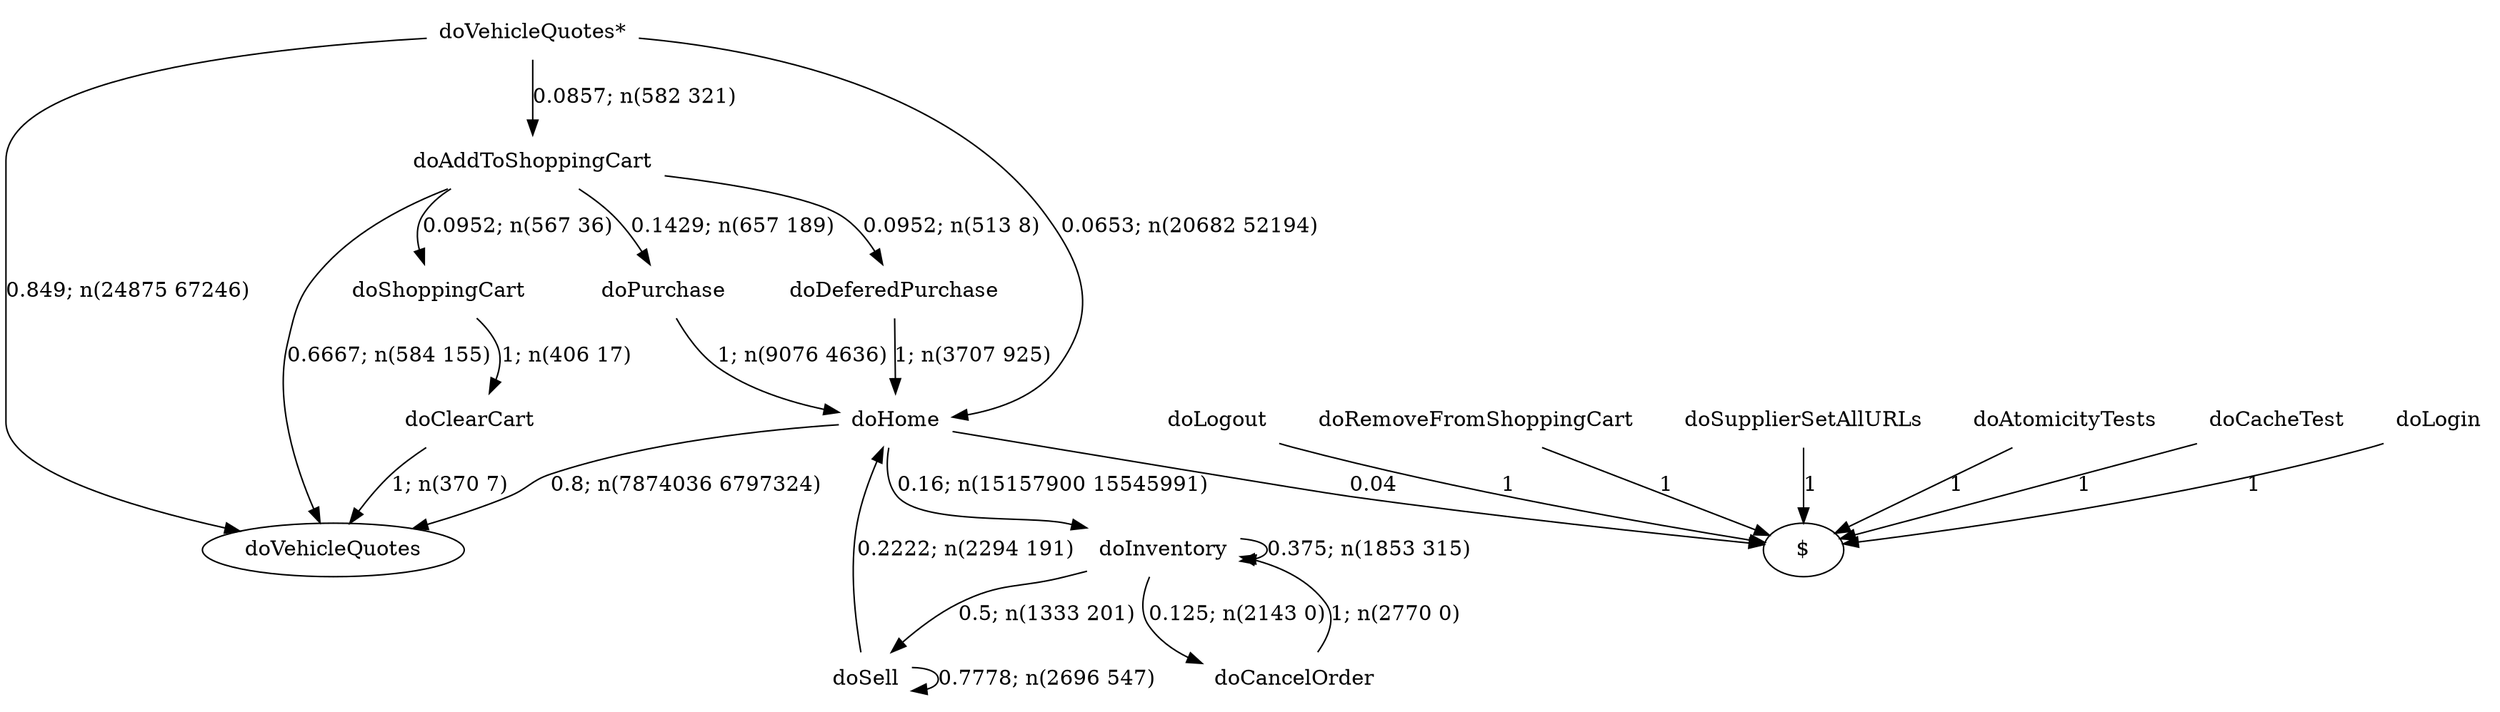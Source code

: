 digraph G {"doVehicleQuotes*" [label="doVehicleQuotes*",shape=none];"doSupplierSetAllURLs" [label="doSupplierSetAllURLs",shape=none];"doAtomicityTests" [label="doAtomicityTests",shape=none];"doCacheTest" [label="doCacheTest",shape=none];"doLogin" [label="doLogin",shape=none];"doAddToShoppingCart" [label="doAddToShoppingCart",shape=none];"doDeferedPurchase" [label="doDeferedPurchase",shape=none];"doHome" [label="doHome",shape=none];"doShoppingCart" [label="doShoppingCart",shape=none];"doClearCart" [label="doClearCart",shape=none];"doPurchase" [label="doPurchase",shape=none];"doInventory" [label="doInventory",shape=none];"doSell" [label="doSell",shape=none];"doLogout" [label="doLogout",shape=none];"doCancelOrder" [label="doCancelOrder",shape=none];"doRemoveFromShoppingCart" [label="doRemoveFromShoppingCart",shape=none];"doVehicleQuotes*"->"doVehicleQuotes" [style=solid,label="0.849; n(24875 67246)"];"doVehicleQuotes*"->"doAddToShoppingCart" [style=solid,label="0.0857; n(582 321)"];"doVehicleQuotes*"->"doHome" [style=solid,label="0.0653; n(20682 52194)"];"doSupplierSetAllURLs"->"$" [style=solid,label="1"];"doAtomicityTests"->"$" [style=solid,label="1"];"doCacheTest"->"$" [style=solid,label="1"];"doLogin"->"$" [style=solid,label="1"];"doAddToShoppingCart"->"doVehicleQuotes" [style=solid,label="0.6667; n(584 155)"];"doAddToShoppingCart"->"doDeferedPurchase" [style=solid,label="0.0952; n(513 8)"];"doAddToShoppingCart"->"doShoppingCart" [style=solid,label="0.0952; n(567 36)"];"doAddToShoppingCart"->"doPurchase" [style=solid,label="0.1429; n(657 189)"];"doDeferedPurchase"->"doHome" [style=solid,label="1; n(3707 925)"];"doHome"->"doVehicleQuotes" [style=solid,label="0.8; n(7874036 6797324)"];"doHome"->"doInventory" [style=solid,label="0.16; n(15157900 15545991)"];"doHome"->"$" [style=solid,label="0.04"];"doShoppingCart"->"doClearCart" [style=solid,label="1; n(406 17)"];"doClearCart"->"doVehicleQuotes" [style=solid,label="1; n(370 7)"];"doPurchase"->"doHome" [style=solid,label="1; n(9076 4636)"];"doInventory"->"doInventory" [style=solid,label="0.375; n(1853 315)"];"doInventory"->"doSell" [style=solid,label="0.5; n(1333 201)"];"doInventory"->"doCancelOrder" [style=solid,label="0.125; n(2143 0)"];"doSell"->"doHome" [style=solid,label="0.2222; n(2294 191)"];"doSell"->"doSell" [style=solid,label="0.7778; n(2696 547)"];"doLogout"->"$" [style=solid,label="1"];"doCancelOrder"->"doInventory" [style=solid,label="1; n(2770 0)"];"doRemoveFromShoppingCart"->"$" [style=solid,label="1"];}